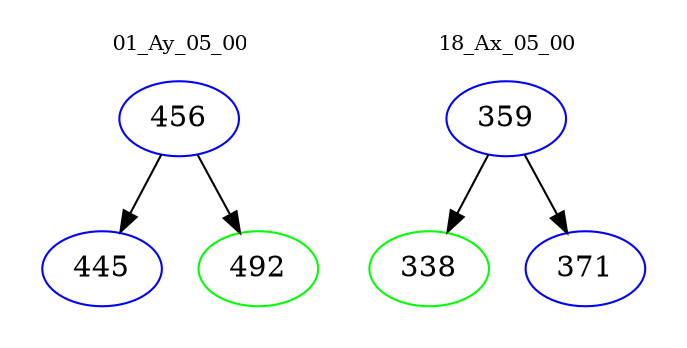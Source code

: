 digraph{
subgraph cluster_0 {
color = white
label = "01_Ay_05_00";
fontsize=10;
T0_456 [label="456", color="blue"]
T0_456 -> T0_445 [color="black"]
T0_445 [label="445", color="blue"]
T0_456 -> T0_492 [color="black"]
T0_492 [label="492", color="green"]
}
subgraph cluster_1 {
color = white
label = "18_Ax_05_00";
fontsize=10;
T1_359 [label="359", color="blue"]
T1_359 -> T1_338 [color="black"]
T1_338 [label="338", color="green"]
T1_359 -> T1_371 [color="black"]
T1_371 [label="371", color="blue"]
}
}
